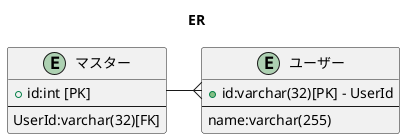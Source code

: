 @startuml
title ER
entity "マスター" as Master{
+ id:int [PK]
--
UserId:varchar(32)[FK]
}

entity "ユーザー" as User{
+ id:varchar(32)[PK] - UserId
--
name:varchar(255)
}

Master -ri-{    User
@enduml